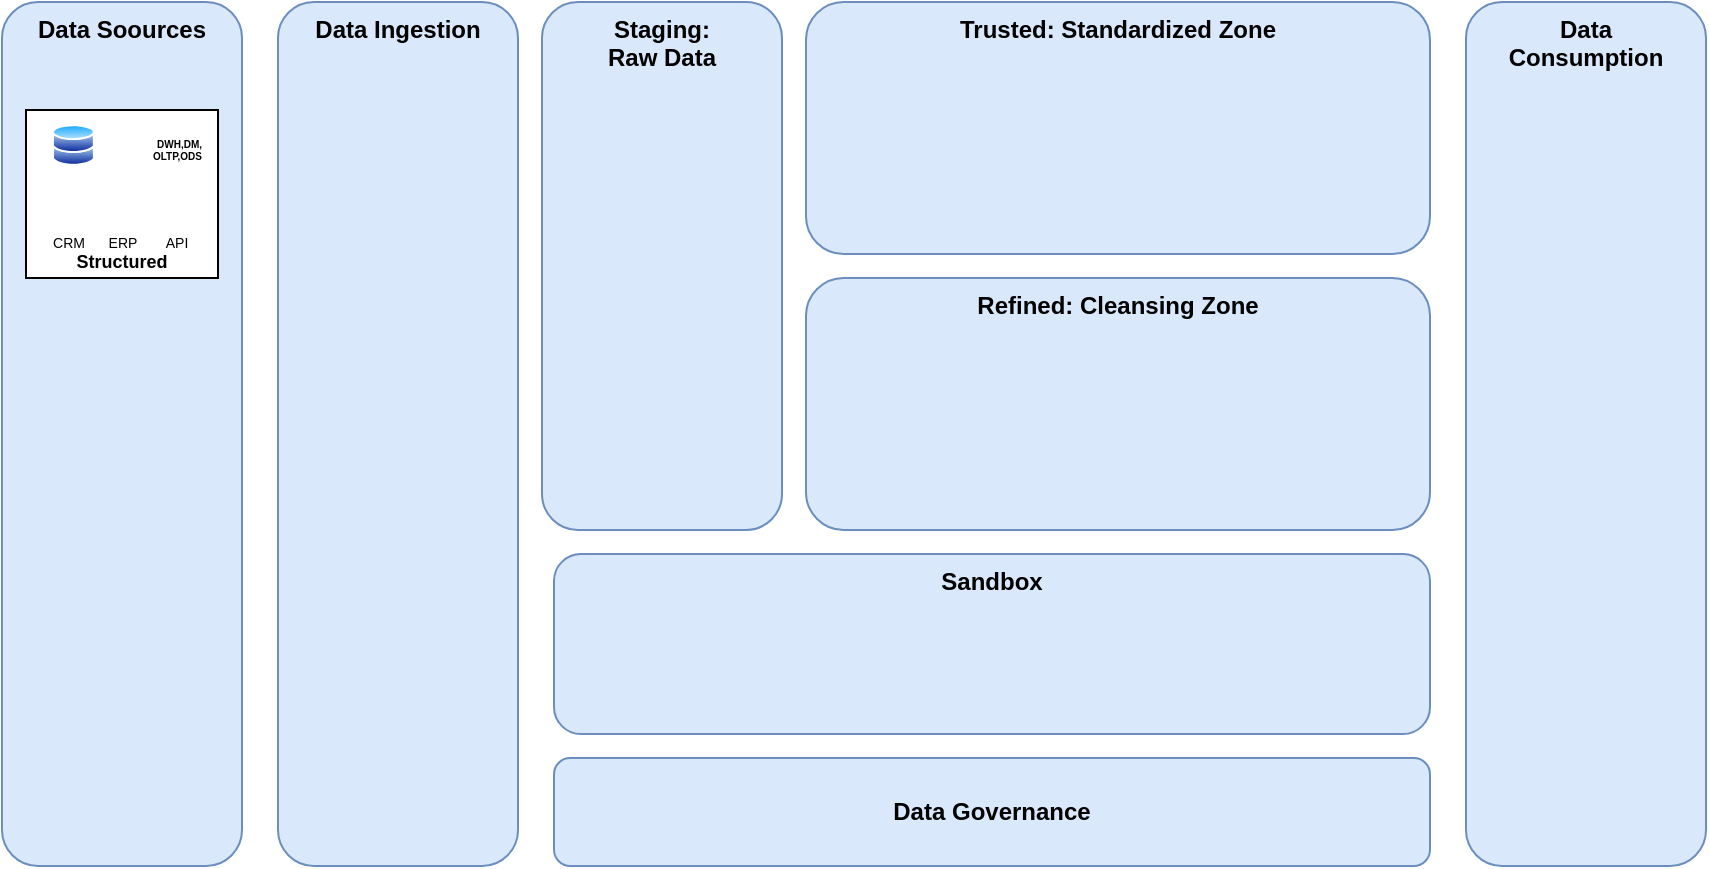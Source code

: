 <mxfile version="21.8.2" type="github">
  <diagram id="4_XCW6oBCm1cpU5HytLm" name="Page-1">
    <mxGraphModel dx="880" dy="510" grid="1" gridSize="6" guides="1" tooltips="1" connect="1" arrows="1" fold="1" page="1" pageScale="1" pageWidth="1600" pageHeight="900" math="0" shadow="0">
      <root>
        <mxCell id="0" />
        <mxCell id="1" parent="0" />
        <mxCell id="oHFv8ve8owYaf5rruyJd-1" value="&lt;b&gt;Data Soources&lt;/b&gt;" style="rounded=1;whiteSpace=wrap;html=1;fillColor=#dae8fc;strokeColor=#6c8ebf;verticalAlign=top;" vertex="1" parent="1">
          <mxGeometry x="48" y="144" width="120" height="432" as="geometry" />
        </mxCell>
        <mxCell id="oHFv8ve8owYaf5rruyJd-2" value="Data Ingestion" style="rounded=1;whiteSpace=wrap;html=1;fillColor=#dae8fc;strokeColor=#6c8ebf;verticalAlign=top;fontStyle=1" vertex="1" parent="1">
          <mxGeometry x="186" y="144" width="120" height="432" as="geometry" />
        </mxCell>
        <mxCell id="oHFv8ve8owYaf5rruyJd-3" value="Staging:&lt;br&gt;Raw Data" style="rounded=1;whiteSpace=wrap;html=1;fillColor=#dae8fc;strokeColor=#6c8ebf;verticalAlign=top;fontStyle=1" vertex="1" parent="1">
          <mxGeometry x="318" y="144" width="120" height="264" as="geometry" />
        </mxCell>
        <mxCell id="oHFv8ve8owYaf5rruyJd-4" value="Trusted: Standardized Zone" style="rounded=1;whiteSpace=wrap;html=1;fillColor=#dae8fc;strokeColor=#6c8ebf;verticalAlign=top;fontStyle=1" vertex="1" parent="1">
          <mxGeometry x="450" y="144" width="312" height="126" as="geometry" />
        </mxCell>
        <mxCell id="oHFv8ve8owYaf5rruyJd-5" value="Refined: Cleansing Zone" style="rounded=1;whiteSpace=wrap;html=1;fillColor=#dae8fc;strokeColor=#6c8ebf;verticalAlign=top;fontStyle=1" vertex="1" parent="1">
          <mxGeometry x="450" y="282" width="312" height="126" as="geometry" />
        </mxCell>
        <mxCell id="oHFv8ve8owYaf5rruyJd-6" value="Sandbox" style="rounded=1;whiteSpace=wrap;html=1;fillColor=#dae8fc;strokeColor=#6c8ebf;verticalAlign=top;fontStyle=1" vertex="1" parent="1">
          <mxGeometry x="324" y="420" width="438" height="90" as="geometry" />
        </mxCell>
        <mxCell id="oHFv8ve8owYaf5rruyJd-7" value="Data&lt;br&gt;Consumption" style="rounded=1;whiteSpace=wrap;html=1;fillColor=#dae8fc;strokeColor=#6c8ebf;verticalAlign=top;fontStyle=1" vertex="1" parent="1">
          <mxGeometry x="780" y="144" width="120" height="432" as="geometry" />
        </mxCell>
        <mxCell id="oHFv8ve8owYaf5rruyJd-8" value="Data Governance" style="rounded=1;whiteSpace=wrap;html=1;fillColor=#dae8fc;strokeColor=#6c8ebf;verticalAlign=middle;fontStyle=1" vertex="1" parent="1">
          <mxGeometry x="324" y="522" width="438" height="54" as="geometry" />
        </mxCell>
        <mxCell id="oHFv8ve8owYaf5rruyJd-10" value="Structured" style="rounded=0;whiteSpace=wrap;html=1;fontSize=9;fontStyle=1;verticalAlign=bottom;" vertex="1" parent="1">
          <mxGeometry x="60" y="198" width="96" height="84" as="geometry" />
        </mxCell>
        <mxCell id="oHFv8ve8owYaf5rruyJd-19" value="CRM" style="shape=image;html=1;verticalAlign=top;verticalLabelPosition=bottom;labelBackgroundColor=#ffffff;imageAspect=0;aspect=fixed;image=https://cdn4.iconfinder.com/data/icons/online-marketing-hand-drawn-vol-4/52/web__globe__data__technology__list__menu__webpage-128.png;fontSize=7;" vertex="1" parent="1">
          <mxGeometry x="72" y="236" width="18" height="18" as="geometry" />
        </mxCell>
        <mxCell id="oHFv8ve8owYaf5rruyJd-20" value="ERP" style="shape=image;html=1;verticalAlign=top;verticalLabelPosition=bottom;labelBackgroundColor=#ffffff;imageAspect=0;aspect=fixed;image=https://cdn4.iconfinder.com/data/icons/online-marketing-hand-drawn-vol-4/52/web__globe__data__technology__list__menu__webpage-128.png;fontSize=7;" vertex="1" parent="1">
          <mxGeometry x="99" y="236" width="18" height="18" as="geometry" />
        </mxCell>
        <mxCell id="oHFv8ve8owYaf5rruyJd-21" value="API" style="shape=image;html=1;verticalAlign=top;verticalLabelPosition=bottom;labelBackgroundColor=#ffffff;imageAspect=0;aspect=fixed;image=https://cdn4.iconfinder.com/data/icons/online-marketing-hand-drawn-vol-4/52/web__globe__data__technology__list__menu__webpage-128.png;fontSize=7;" vertex="1" parent="1">
          <mxGeometry x="126" y="236" width="18" height="18" as="geometry" />
        </mxCell>
        <mxCell id="oHFv8ve8owYaf5rruyJd-22" value="" style="group" vertex="1" connectable="0" parent="1">
          <mxGeometry x="66" y="202" width="84" height="30" as="geometry" />
        </mxCell>
        <mxCell id="oHFv8ve8owYaf5rruyJd-12" value="DWH,DM,&lt;br style=&quot;font-size: 5px;&quot;&gt;OLTP,ODS" style="rounded=0;whiteSpace=wrap;html=1;fontSize=5;fontStyle=1;align=right;verticalAlign=middle;dashed=1;strokeColor=#FFFFFF;" vertex="1" parent="oHFv8ve8owYaf5rruyJd-22">
          <mxGeometry width="84" height="30" as="geometry" />
        </mxCell>
        <mxCell id="oHFv8ve8owYaf5rruyJd-11" value="" style="image;aspect=fixed;perimeter=ellipsePerimeter;html=1;align=center;shadow=0;dashed=0;spacingTop=3;image=img/lib/active_directory/databases.svg;" vertex="1" parent="oHFv8ve8owYaf5rruyJd-22">
          <mxGeometry x="7" y="3" width="21.429" height="21" as="geometry" />
        </mxCell>
      </root>
    </mxGraphModel>
  </diagram>
</mxfile>
